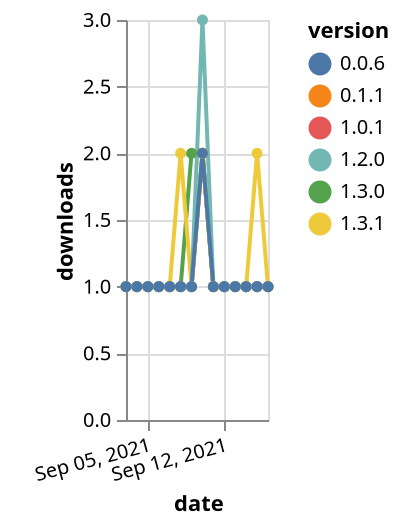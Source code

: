 {"$schema": "https://vega.github.io/schema/vega-lite/v5.json", "description": "A simple bar chart with embedded data.", "data": {"values": [{"date": "2021-09-03", "total": 132, "delta": 1, "version": "1.3.0"}, {"date": "2021-09-04", "total": 133, "delta": 1, "version": "1.3.0"}, {"date": "2021-09-05", "total": 134, "delta": 1, "version": "1.3.0"}, {"date": "2021-09-06", "total": 135, "delta": 1, "version": "1.3.0"}, {"date": "2021-09-07", "total": 136, "delta": 1, "version": "1.3.0"}, {"date": "2021-09-08", "total": 137, "delta": 1, "version": "1.3.0"}, {"date": "2021-09-09", "total": 139, "delta": 2, "version": "1.3.0"}, {"date": "2021-09-10", "total": 141, "delta": 2, "version": "1.3.0"}, {"date": "2021-09-11", "total": 142, "delta": 1, "version": "1.3.0"}, {"date": "2021-09-12", "total": 143, "delta": 1, "version": "1.3.0"}, {"date": "2021-09-13", "total": 144, "delta": 1, "version": "1.3.0"}, {"date": "2021-09-14", "total": 145, "delta": 1, "version": "1.3.0"}, {"date": "2021-09-15", "total": 146, "delta": 1, "version": "1.3.0"}, {"date": "2021-09-16", "total": 147, "delta": 1, "version": "1.3.0"}, {"date": "2021-09-03", "total": 162, "delta": 1, "version": "1.0.1"}, {"date": "2021-09-04", "total": 163, "delta": 1, "version": "1.0.1"}, {"date": "2021-09-05", "total": 164, "delta": 1, "version": "1.0.1"}, {"date": "2021-09-06", "total": 165, "delta": 1, "version": "1.0.1"}, {"date": "2021-09-07", "total": 166, "delta": 1, "version": "1.0.1"}, {"date": "2021-09-08", "total": 167, "delta": 1, "version": "1.0.1"}, {"date": "2021-09-09", "total": 168, "delta": 1, "version": "1.0.1"}, {"date": "2021-09-10", "total": 170, "delta": 2, "version": "1.0.1"}, {"date": "2021-09-11", "total": 171, "delta": 1, "version": "1.0.1"}, {"date": "2021-09-12", "total": 172, "delta": 1, "version": "1.0.1"}, {"date": "2021-09-13", "total": 173, "delta": 1, "version": "1.0.1"}, {"date": "2021-09-14", "total": 174, "delta": 1, "version": "1.0.1"}, {"date": "2021-09-15", "total": 175, "delta": 1, "version": "1.0.1"}, {"date": "2021-09-16", "total": 176, "delta": 1, "version": "1.0.1"}, {"date": "2021-09-03", "total": 167, "delta": 1, "version": "0.1.1"}, {"date": "2021-09-04", "total": 168, "delta": 1, "version": "0.1.1"}, {"date": "2021-09-05", "total": 169, "delta": 1, "version": "0.1.1"}, {"date": "2021-09-06", "total": 170, "delta": 1, "version": "0.1.1"}, {"date": "2021-09-07", "total": 171, "delta": 1, "version": "0.1.1"}, {"date": "2021-09-08", "total": 172, "delta": 1, "version": "0.1.1"}, {"date": "2021-09-09", "total": 173, "delta": 1, "version": "0.1.1"}, {"date": "2021-09-10", "total": 175, "delta": 2, "version": "0.1.1"}, {"date": "2021-09-11", "total": 176, "delta": 1, "version": "0.1.1"}, {"date": "2021-09-12", "total": 177, "delta": 1, "version": "0.1.1"}, {"date": "2021-09-13", "total": 178, "delta": 1, "version": "0.1.1"}, {"date": "2021-09-14", "total": 179, "delta": 1, "version": "0.1.1"}, {"date": "2021-09-15", "total": 180, "delta": 1, "version": "0.1.1"}, {"date": "2021-09-16", "total": 181, "delta": 1, "version": "0.1.1"}, {"date": "2021-09-03", "total": 136, "delta": 1, "version": "1.3.1"}, {"date": "2021-09-04", "total": 137, "delta": 1, "version": "1.3.1"}, {"date": "2021-09-05", "total": 138, "delta": 1, "version": "1.3.1"}, {"date": "2021-09-06", "total": 139, "delta": 1, "version": "1.3.1"}, {"date": "2021-09-07", "total": 140, "delta": 1, "version": "1.3.1"}, {"date": "2021-09-08", "total": 142, "delta": 2, "version": "1.3.1"}, {"date": "2021-09-09", "total": 143, "delta": 1, "version": "1.3.1"}, {"date": "2021-09-10", "total": 145, "delta": 2, "version": "1.3.1"}, {"date": "2021-09-11", "total": 146, "delta": 1, "version": "1.3.1"}, {"date": "2021-09-12", "total": 147, "delta": 1, "version": "1.3.1"}, {"date": "2021-09-13", "total": 148, "delta": 1, "version": "1.3.1"}, {"date": "2021-09-14", "total": 149, "delta": 1, "version": "1.3.1"}, {"date": "2021-09-15", "total": 151, "delta": 2, "version": "1.3.1"}, {"date": "2021-09-16", "total": 152, "delta": 1, "version": "1.3.1"}, {"date": "2021-09-03", "total": 135, "delta": 1, "version": "1.2.0"}, {"date": "2021-09-04", "total": 136, "delta": 1, "version": "1.2.0"}, {"date": "2021-09-05", "total": 137, "delta": 1, "version": "1.2.0"}, {"date": "2021-09-06", "total": 138, "delta": 1, "version": "1.2.0"}, {"date": "2021-09-07", "total": 139, "delta": 1, "version": "1.2.0"}, {"date": "2021-09-08", "total": 140, "delta": 1, "version": "1.2.0"}, {"date": "2021-09-09", "total": 141, "delta": 1, "version": "1.2.0"}, {"date": "2021-09-10", "total": 144, "delta": 3, "version": "1.2.0"}, {"date": "2021-09-11", "total": 145, "delta": 1, "version": "1.2.0"}, {"date": "2021-09-12", "total": 146, "delta": 1, "version": "1.2.0"}, {"date": "2021-09-13", "total": 147, "delta": 1, "version": "1.2.0"}, {"date": "2021-09-14", "total": 148, "delta": 1, "version": "1.2.0"}, {"date": "2021-09-15", "total": 149, "delta": 1, "version": "1.2.0"}, {"date": "2021-09-16", "total": 150, "delta": 1, "version": "1.2.0"}, {"date": "2021-09-03", "total": 178, "delta": 1, "version": "0.0.6"}, {"date": "2021-09-04", "total": 179, "delta": 1, "version": "0.0.6"}, {"date": "2021-09-05", "total": 180, "delta": 1, "version": "0.0.6"}, {"date": "2021-09-06", "total": 181, "delta": 1, "version": "0.0.6"}, {"date": "2021-09-07", "total": 182, "delta": 1, "version": "0.0.6"}, {"date": "2021-09-08", "total": 183, "delta": 1, "version": "0.0.6"}, {"date": "2021-09-09", "total": 184, "delta": 1, "version": "0.0.6"}, {"date": "2021-09-10", "total": 186, "delta": 2, "version": "0.0.6"}, {"date": "2021-09-11", "total": 187, "delta": 1, "version": "0.0.6"}, {"date": "2021-09-12", "total": 188, "delta": 1, "version": "0.0.6"}, {"date": "2021-09-13", "total": 189, "delta": 1, "version": "0.0.6"}, {"date": "2021-09-14", "total": 190, "delta": 1, "version": "0.0.6"}, {"date": "2021-09-15", "total": 191, "delta": 1, "version": "0.0.6"}, {"date": "2021-09-16", "total": 192, "delta": 1, "version": "0.0.6"}]}, "width": "container", "mark": {"type": "line", "point": {"filled": true}}, "encoding": {"x": {"field": "date", "type": "temporal", "timeUnit": "yearmonthdate", "title": "date", "axis": {"labelAngle": -15}}, "y": {"field": "delta", "type": "quantitative", "title": "downloads"}, "color": {"field": "version", "type": "nominal"}, "tooltip": {"field": "delta"}}}